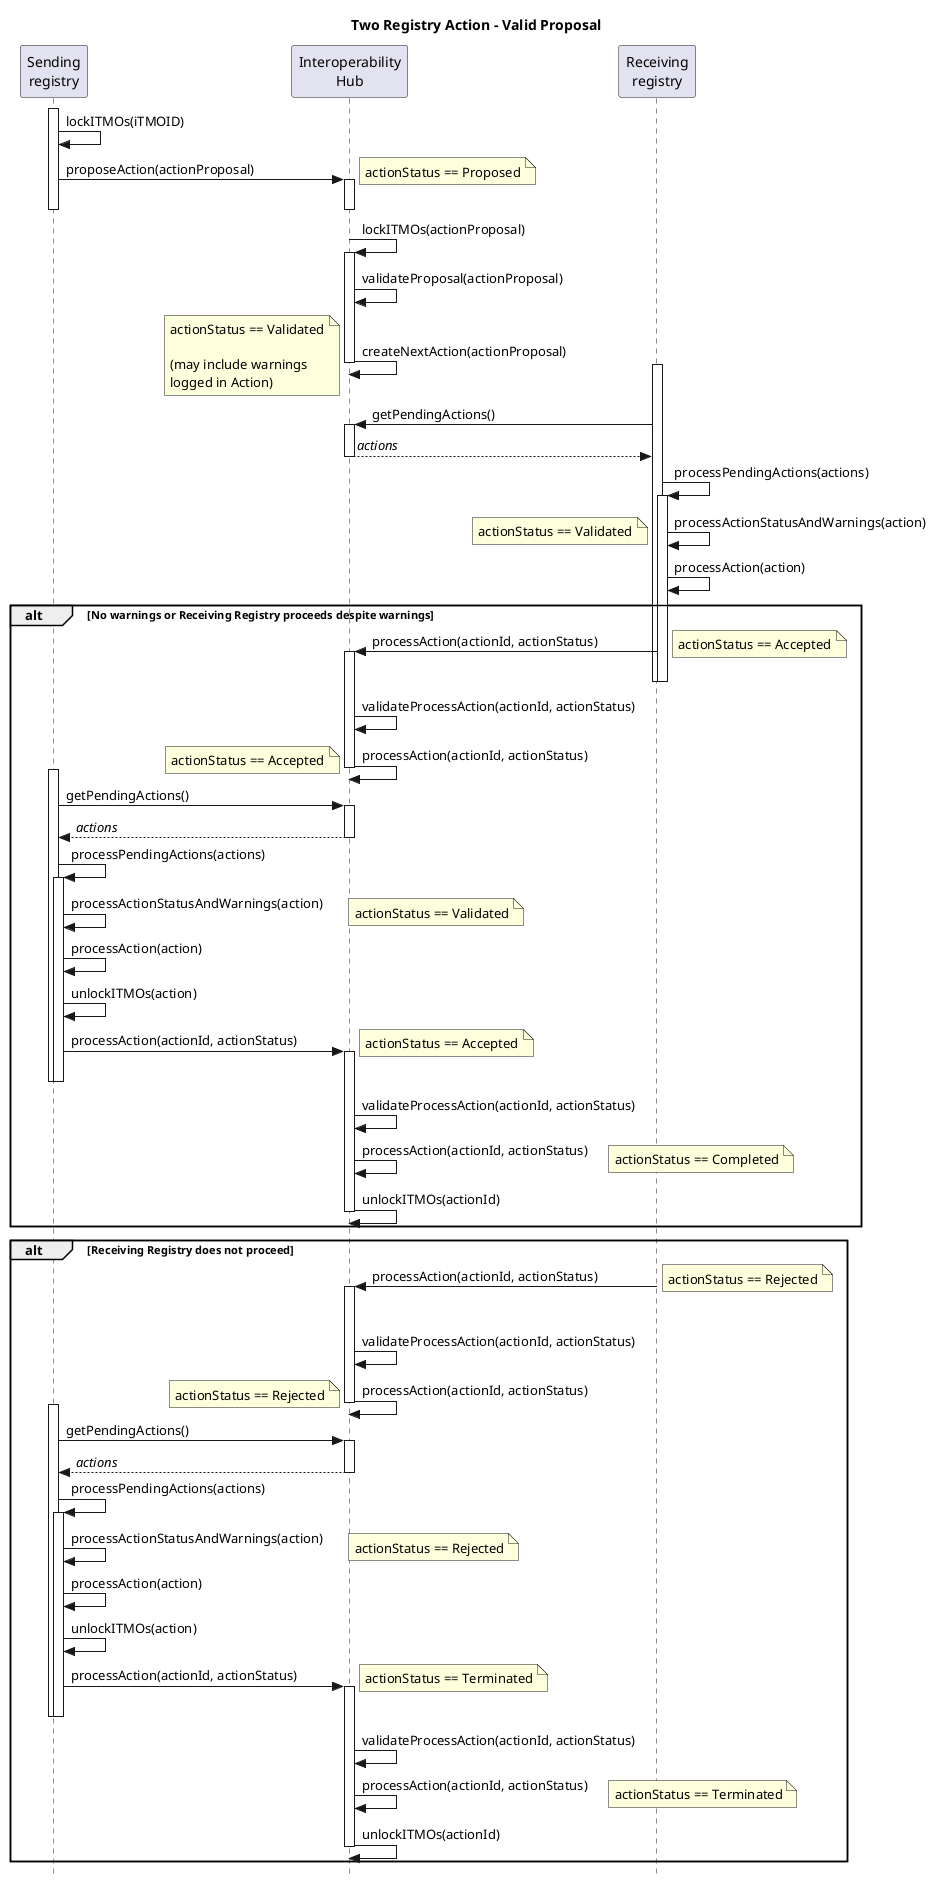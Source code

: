 @startuml Two Registry Action - Valid Proposal

title Two Registry Action - Valid Proposal

skinparam style strictuml

participant "Sending\nregistry" as Sender
participant "Interoperability\nHub" as Hub
participant "Receiving\nregistry" as Receiver

activate Sender
Sender -> Sender: lockITMOs(iTMOID)
Sender -> Hub++ : proposeAction(actionProposal)
note right: actionStatus == Proposed
deactivate Hub
deactivate Sender

Hub -> Hub++: lockITMOs(actionProposal)
Hub -> Hub: validateProposal(actionProposal)
Hub -> Hub--: createNextAction(actionProposal)
note left: actionStatus == Validated\n\n(may include warnings\nlogged in Action)

activate Receiver
Receiver -> Hub++: getPendingActions()
Receiver <-- Hub: //actions//
deactivate Hub

Receiver -> Receiver: processPendingActions(actions)
activate Receiver
Receiver -> Receiver: processActionStatusAndWarnings(action)
note left: actionStatus == Validated
Receiver -> Receiver: processAction(action)



alt No warnings or Receiving Registry proceeds despite warnings

  Receiver -> Hub++: processAction(actionId, actionStatus)
  deactivate Receiver
  deactivate Receiver
  note right: actionStatus == Accepted
  Hub -> Hub: validateProcessAction(actionId, actionStatus)
  Hub -> Hub: processAction(actionId, actionStatus)
  note left: actionStatus == Accepted
  deactivate Hub

  activate Sender
  Sender -> Hub++ : getPendingActions()
  Sender <-- Hub : //actions//
  deactivate Hub
  
  Sender -> Sender: processPendingActions(actions)
  activate Sender
  Sender -> Sender: processActionStatusAndWarnings(action)
  note right: actionStatus == Validated
  Sender -> Sender: processAction(action)
  Sender -> Sender: unlockITMOs(action)

  Sender -> Hub++: processAction(actionId, actionStatus)
  note right: actionStatus == Accepted
  deactivate Sender
  deactivate Sender
  Hub -> Hub: validateProcessAction(actionId, actionStatus)
  Hub -> Hub: processAction(actionId, actionStatus)
  note right: actionStatus == Completed
  Hub -> Hub--: unlockITMOs(actionId)

end

alt Receiving Registry does not proceed

  activate Receiver
  activate Receiver
  Receiver -> Hub++: processAction(actionId, actionStatus)
  note right: actionStatus == Rejected
  deactivate Receiver
  deactivate Receiver
  Hub -> Hub: validateProcessAction(actionId, actionStatus)
  Hub -> Hub: processAction(actionId, actionStatus)
  note left: actionStatus == Rejected
  deactivate Hub

  activate Sender
  Sender -> Hub++ : getPendingActions()
  Sender <-- Hub: //actions//
  deactivate Hub
  
  Sender -> Sender: processPendingActions(actions)
  activate Sender
  Sender -> Sender: processActionStatusAndWarnings(action)
  note right: actionStatus == Rejected

  Sender -> Sender: processAction(action)
  Sender -> Sender: unlockITMOs(action)

  Sender -> Hub++: processAction(actionId, actionStatus)
  note right: actionStatus == Terminated
  deactivate Sender
  deactivate Sender
  Hub -> Hub: validateProcessAction(actionId, actionStatus)
  Hub -> Hub: processAction(actionId, actionStatus)
  note right: actionStatus == Terminated
  Hub -> Hub--: unlockITMOs(actionId)

end

@enduml

